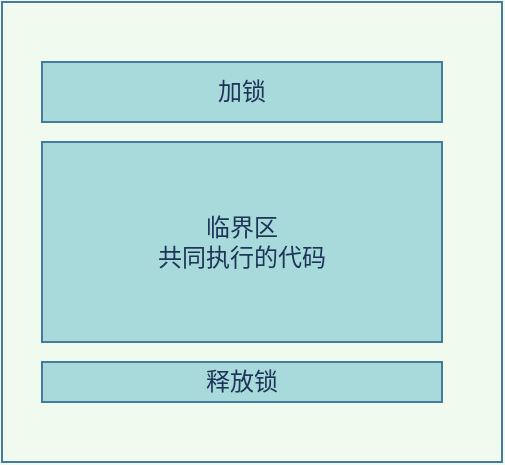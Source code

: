 <mxfile>
    <diagram id="HIB12tsEuMiGJ2RbQobF" name="第 1 页">
        <mxGraphModel dx="840" dy="683" grid="1" gridSize="10" guides="1" tooltips="1" connect="1" arrows="1" fold="1" page="1" pageScale="1" pageWidth="827" pageHeight="1169" background="#F1FAEE" math="0" shadow="0">
            <root>
                <mxCell id="0"/>
                <mxCell id="1" parent="0"/>
                <mxCell id="5" value="" style="rounded=0;whiteSpace=wrap;html=1;sketch=0;fontColor=#1D3557;strokeColor=#457B9D;fillColor=none;" vertex="1" parent="1">
                    <mxGeometry x="120" y="160" width="250" height="230" as="geometry"/>
                </mxCell>
                <mxCell id="2" value="临界区&lt;br&gt;共同执行的代码" style="rounded=0;whiteSpace=wrap;html=1;sketch=0;fontColor=#1D3557;strokeColor=#457B9D;fillColor=#A8DADC;" vertex="1" parent="1">
                    <mxGeometry x="140" y="230" width="200" height="100" as="geometry"/>
                </mxCell>
                <mxCell id="3" value="加锁" style="rounded=0;whiteSpace=wrap;html=1;sketch=0;fontColor=#1D3557;strokeColor=#457B9D;fillColor=#A8DADC;" vertex="1" parent="1">
                    <mxGeometry x="140" y="190" width="200" height="30" as="geometry"/>
                </mxCell>
                <mxCell id="4" value="释放锁" style="rounded=0;whiteSpace=wrap;html=1;sketch=0;fontColor=#1D3557;strokeColor=#457B9D;fillColor=#A8DADC;" vertex="1" parent="1">
                    <mxGeometry x="140" y="340" width="200" height="20" as="geometry"/>
                </mxCell>
            </root>
        </mxGraphModel>
    </diagram>
</mxfile>
